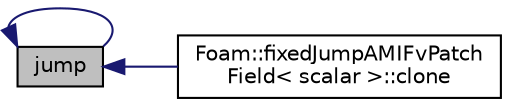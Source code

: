 digraph "jump"
{
  bgcolor="transparent";
  edge [fontname="Helvetica",fontsize="10",labelfontname="Helvetica",labelfontsize="10"];
  node [fontname="Helvetica",fontsize="10",shape=record];
  rankdir="LR";
  Node1 [label="jump",height=0.2,width=0.4,color="black", fillcolor="grey75", style="filled", fontcolor="black"];
  Node1 -> Node2 [dir="back",color="midnightblue",fontsize="10",style="solid",fontname="Helvetica"];
  Node2 [label="Foam::fixedJumpAMIFvPatch\lField\< scalar \>::clone",height=0.2,width=0.4,color="black",URL="$a00834.html#a2ba71fb7b9f0f612bd214ffe8c6e47ac",tooltip="Construct and return a clone setting internal field reference. "];
  Node1 -> Node1 [dir="back",color="midnightblue",fontsize="10",style="solid",fontname="Helvetica"];
}
